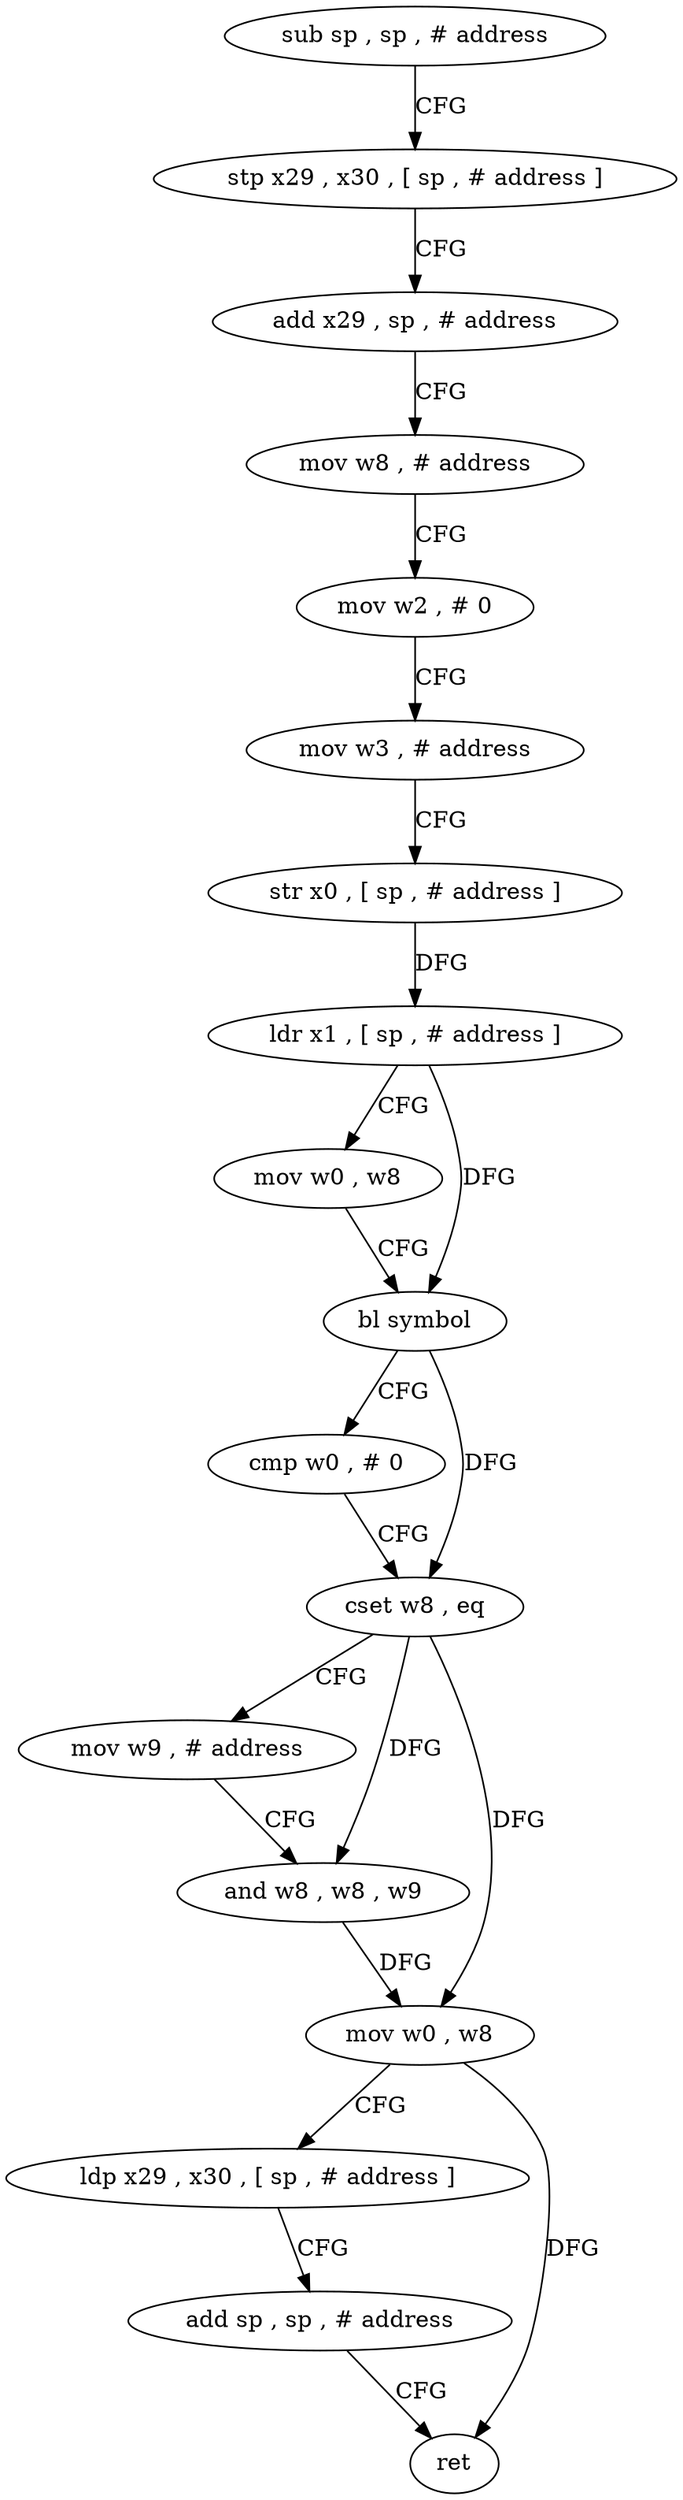 digraph "func" {
"4260572" [label = "sub sp , sp , # address" ]
"4260576" [label = "stp x29 , x30 , [ sp , # address ]" ]
"4260580" [label = "add x29 , sp , # address" ]
"4260584" [label = "mov w8 , # address" ]
"4260588" [label = "mov w2 , # 0" ]
"4260592" [label = "mov w3 , # address" ]
"4260596" [label = "str x0 , [ sp , # address ]" ]
"4260600" [label = "ldr x1 , [ sp , # address ]" ]
"4260604" [label = "mov w0 , w8" ]
"4260608" [label = "bl symbol" ]
"4260612" [label = "cmp w0 , # 0" ]
"4260616" [label = "cset w8 , eq" ]
"4260620" [label = "mov w9 , # address" ]
"4260624" [label = "and w8 , w8 , w9" ]
"4260628" [label = "mov w0 , w8" ]
"4260632" [label = "ldp x29 , x30 , [ sp , # address ]" ]
"4260636" [label = "add sp , sp , # address" ]
"4260640" [label = "ret" ]
"4260572" -> "4260576" [ label = "CFG" ]
"4260576" -> "4260580" [ label = "CFG" ]
"4260580" -> "4260584" [ label = "CFG" ]
"4260584" -> "4260588" [ label = "CFG" ]
"4260588" -> "4260592" [ label = "CFG" ]
"4260592" -> "4260596" [ label = "CFG" ]
"4260596" -> "4260600" [ label = "DFG" ]
"4260600" -> "4260604" [ label = "CFG" ]
"4260600" -> "4260608" [ label = "DFG" ]
"4260604" -> "4260608" [ label = "CFG" ]
"4260608" -> "4260612" [ label = "CFG" ]
"4260608" -> "4260616" [ label = "DFG" ]
"4260612" -> "4260616" [ label = "CFG" ]
"4260616" -> "4260620" [ label = "CFG" ]
"4260616" -> "4260624" [ label = "DFG" ]
"4260616" -> "4260628" [ label = "DFG" ]
"4260620" -> "4260624" [ label = "CFG" ]
"4260624" -> "4260628" [ label = "DFG" ]
"4260628" -> "4260632" [ label = "CFG" ]
"4260628" -> "4260640" [ label = "DFG" ]
"4260632" -> "4260636" [ label = "CFG" ]
"4260636" -> "4260640" [ label = "CFG" ]
}
